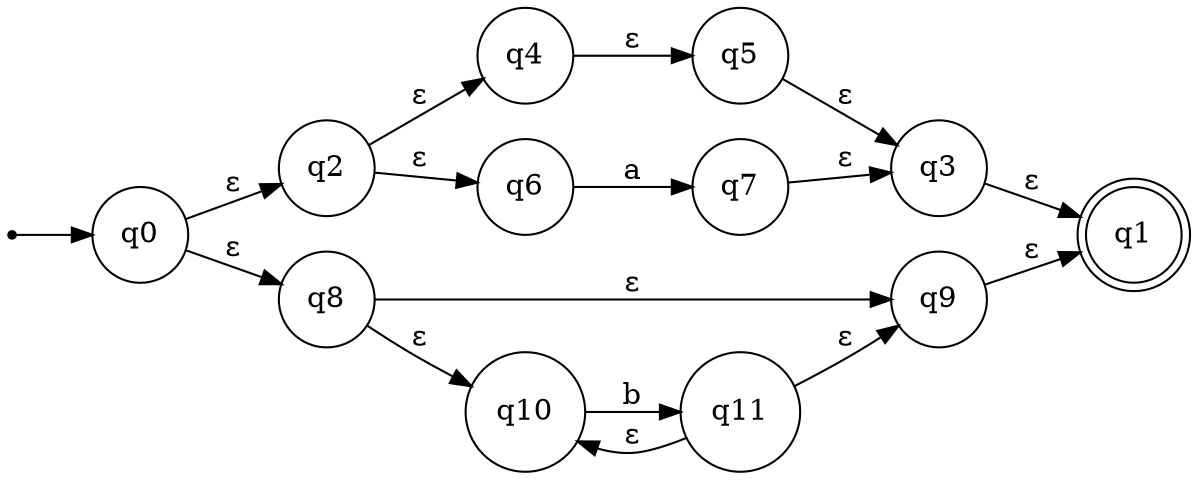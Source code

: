 digraph NFA {
  rankdir=LR;
  node [shape=circle];
  s [shape=point];
  s -> q0;
  q1 [shape=doublecircle];
  q0;
  q2;
  q3;
  q4;
  q5;
  q6;
  q7;
  q8;
  q9;
  q10;
  q11;
  q0 -> q2 [label="ε"];
  q0 -> q8 [label="ε"];
  q2 -> q4 [label="ε"];
  q2 -> q6 [label="ε"];
  q3 -> q1 [label="ε"];
  q4 -> q5 [label="ε"];
  q5 -> q3 [label="ε"];
  q6 -> q7 [label="a"];
  q7 -> q3 [label="ε"];
  q8 -> q10 [label="ε"];
  q8 -> q9 [label="ε"];
  q9 -> q1 [label="ε"];
  q10 -> q11 [label="b"];
  q11 -> q10 [label="ε"];
  q11 -> q9 [label="ε"];
}
